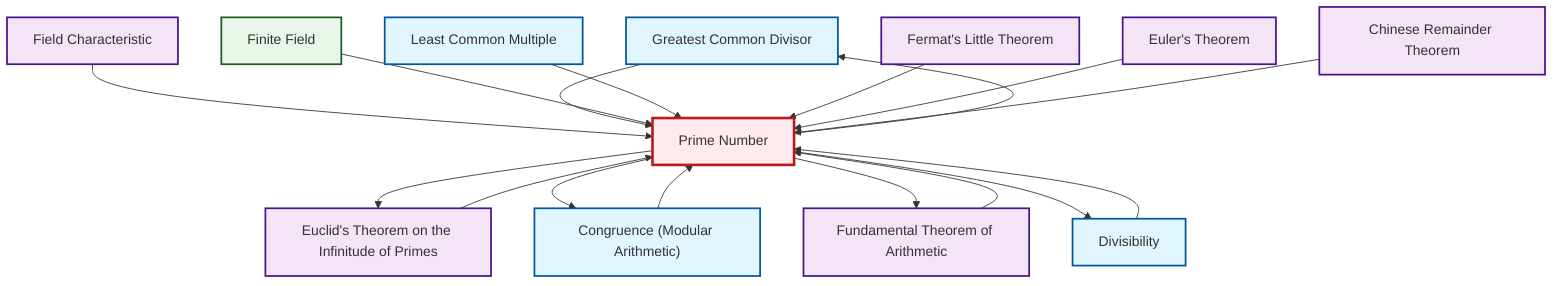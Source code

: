 graph TD
    classDef definition fill:#e1f5fe,stroke:#01579b,stroke-width:2px
    classDef theorem fill:#f3e5f5,stroke:#4a148c,stroke-width:2px
    classDef axiom fill:#fff3e0,stroke:#e65100,stroke-width:2px
    classDef example fill:#e8f5e9,stroke:#1b5e20,stroke-width:2px
    classDef current fill:#ffebee,stroke:#b71c1c,stroke-width:3px
    def-gcd["Greatest Common Divisor"]:::definition
    def-congruence["Congruence (Modular Arithmetic)"]:::definition
    thm-fermat-little["Fermat's Little Theorem"]:::theorem
    ex-finite-field["Finite Field"]:::example
    def-prime["Prime Number"]:::definition
    thm-euclid-infinitude-primes["Euclid's Theorem on the Infinitude of Primes"]:::theorem
    thm-field-characteristic["Field Characteristic"]:::theorem
    def-lcm["Least Common Multiple"]:::definition
    thm-euler["Euler's Theorem"]:::theorem
    def-divisibility["Divisibility"]:::definition
    thm-chinese-remainder["Chinese Remainder Theorem"]:::theorem
    thm-fundamental-arithmetic["Fundamental Theorem of Arithmetic"]:::theorem
    thm-fundamental-arithmetic --> def-prime
    def-prime --> thm-euclid-infinitude-primes
    thm-field-characteristic --> def-prime
    def-gcd --> def-prime
    ex-finite-field --> def-prime
    def-prime --> def-congruence
    def-divisibility --> def-prime
    thm-euclid-infinitude-primes --> def-prime
    def-lcm --> def-prime
    def-congruence --> def-prime
    def-prime --> thm-fundamental-arithmetic
    def-prime --> def-divisibility
    thm-fermat-little --> def-prime
    thm-euler --> def-prime
    def-prime --> def-gcd
    thm-chinese-remainder --> def-prime
    class def-prime current